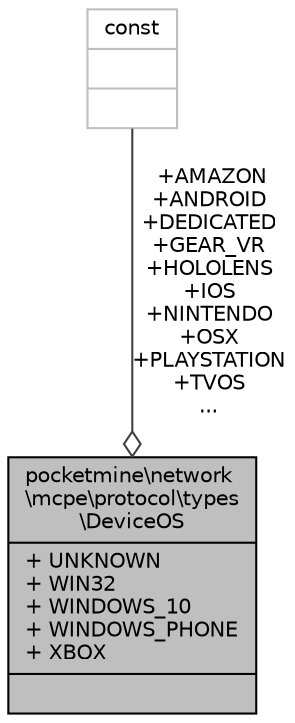 digraph "pocketmine\network\mcpe\protocol\types\DeviceOS"
{
 // INTERACTIVE_SVG=YES
 // LATEX_PDF_SIZE
  edge [fontname="Helvetica",fontsize="10",labelfontname="Helvetica",labelfontsize="10"];
  node [fontname="Helvetica",fontsize="10",shape=record];
  Node1 [label="{pocketmine\\network\l\\mcpe\\protocol\\types\l\\DeviceOS\n|+ UNKNOWN\l+ WIN32\l+ WINDOWS_10\l+ WINDOWS_PHONE\l+ XBOX\l|}",height=0.2,width=0.4,color="black", fillcolor="grey75", style="filled", fontcolor="black",tooltip=" "];
  Node2 -> Node1 [color="grey25",fontsize="10",style="solid",label=" +AMAZON\n+ANDROID\n+DEDICATED\n+GEAR_VR\n+HOLOLENS\n+IOS\n+NINTENDO\n+OSX\n+PLAYSTATION\n+TVOS\n..." ,arrowhead="odiamond",fontname="Helvetica"];
  Node2 [label="{const\n||}",height=0.2,width=0.4,color="grey75", fillcolor="white", style="filled",tooltip=" "];
}
